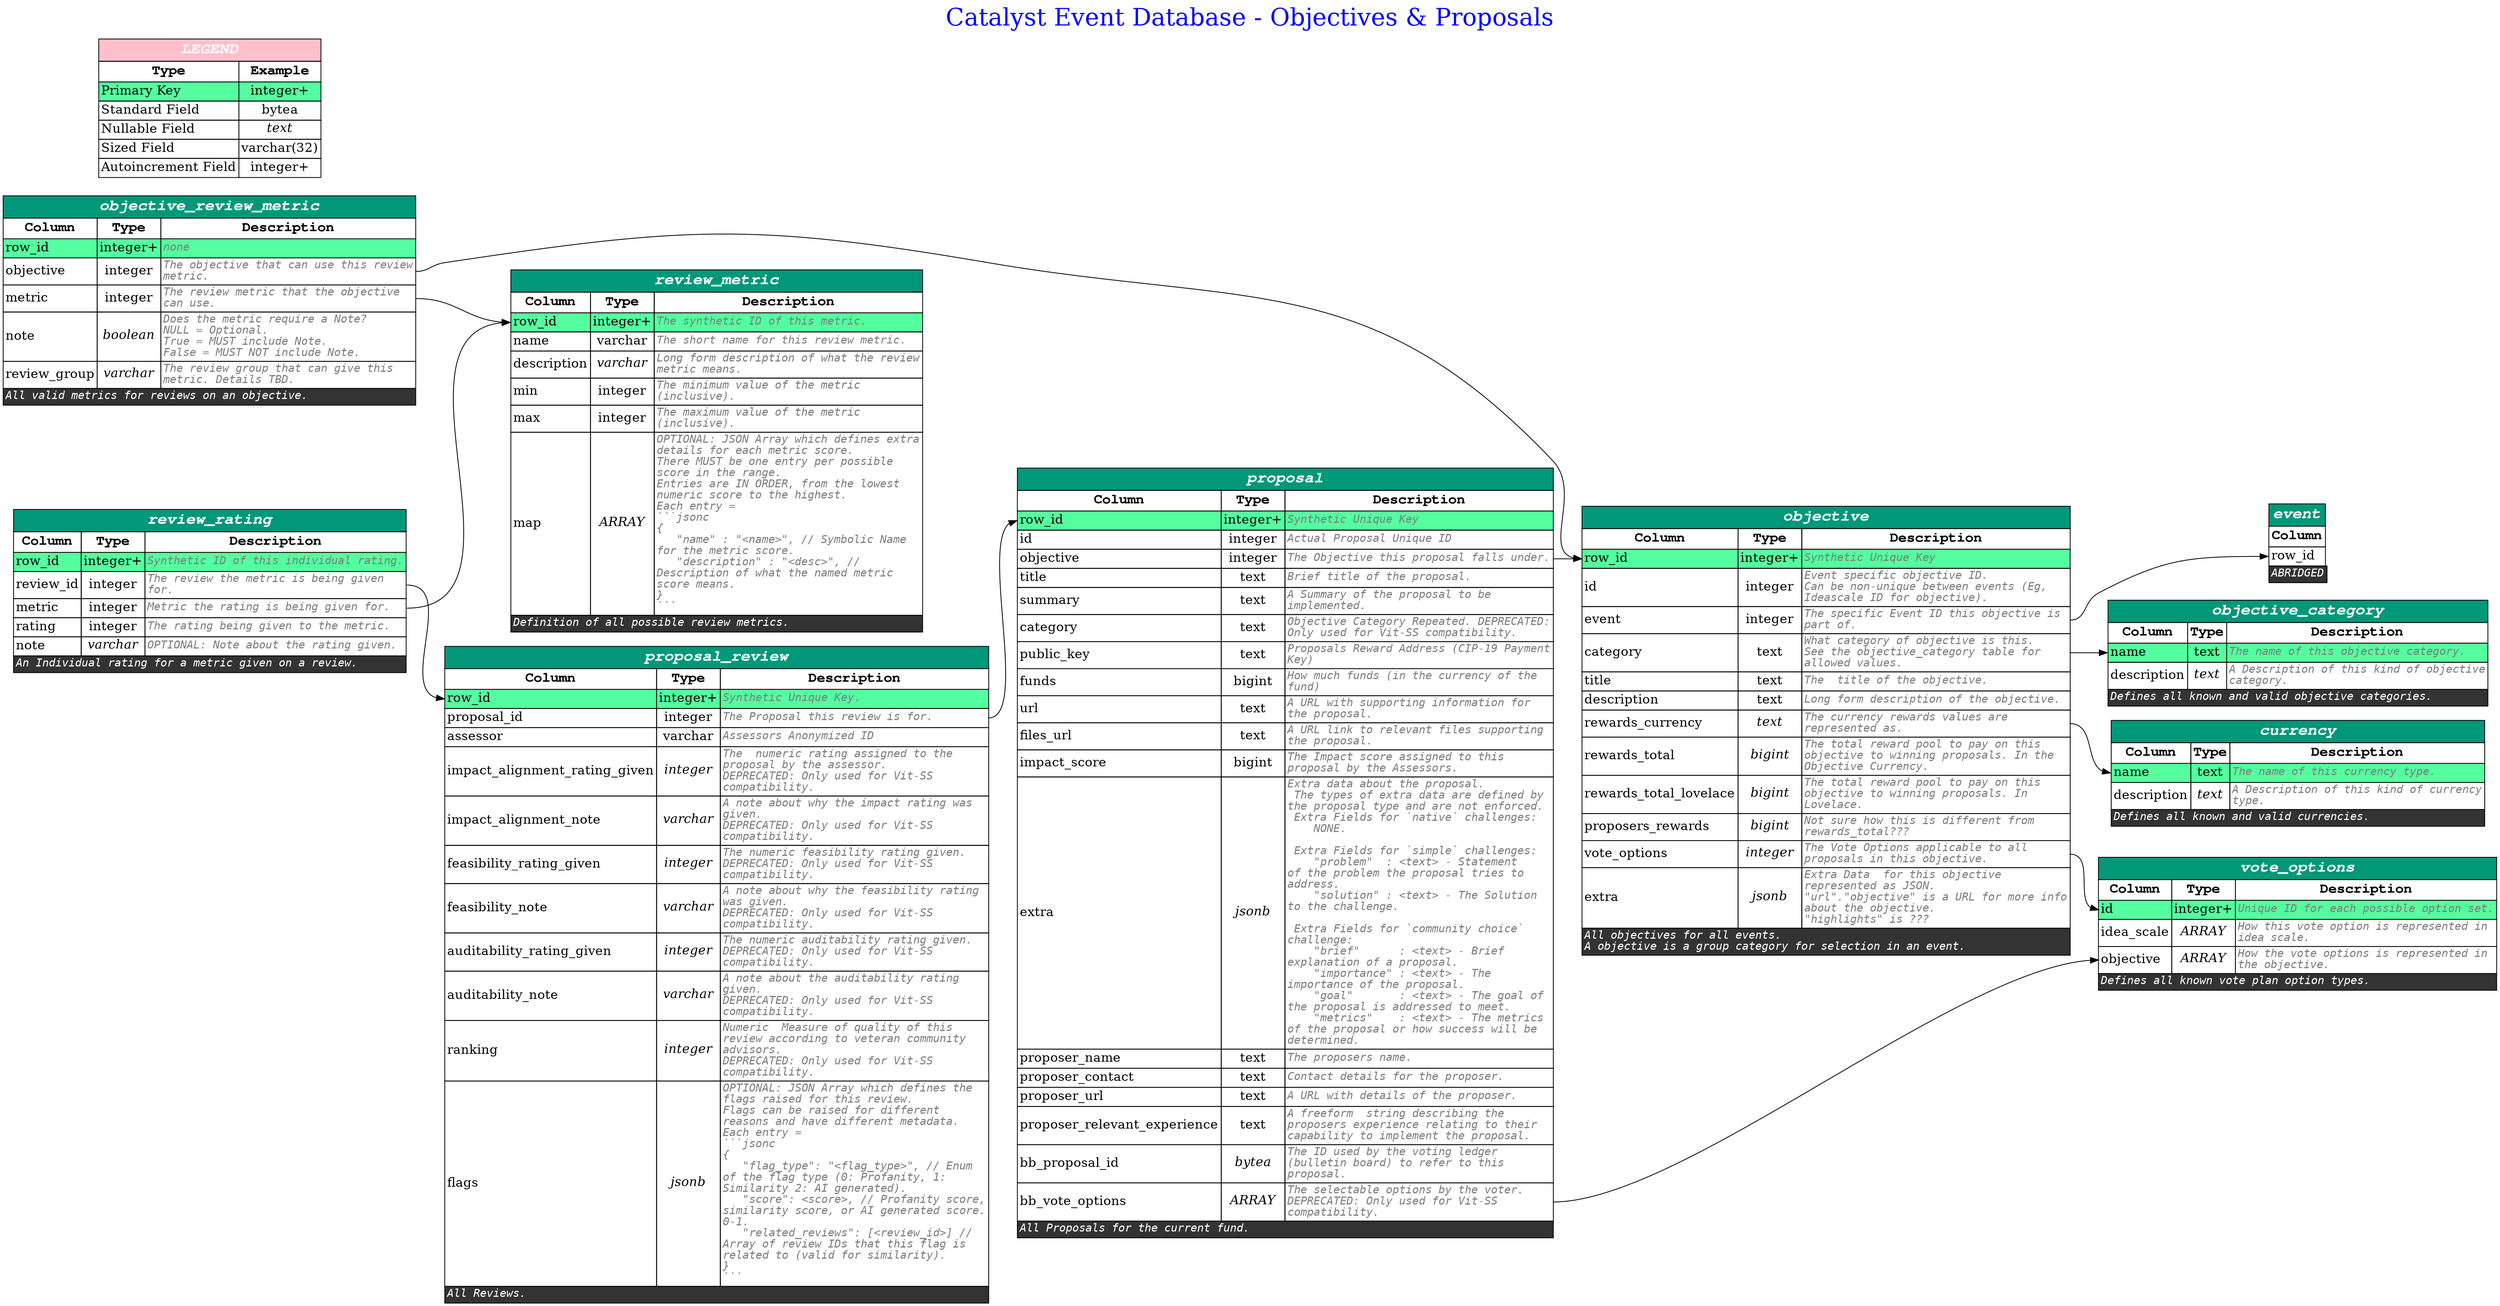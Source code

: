 digraph erd {

    
    label = "Catalyst Event Database - Objectives & Proposals"
    labelloc = t
    fontsize = 30
    fontcolor = blue
    

    graph [
        rankdir = "LR"
    ];

    node [
        fontsize = "16"
        shape = "plaintext"
    ];

    edge [
    ];

    
        

    "currency" [shape=plain label=<
        <table border='0' cellborder='1' cellspacing='0' >
            <tr>
                <td colspan='3' bgcolor='#009879' port='__title'><font color='white' face='Courier bold italic' point-size='20'><b>currency</b></font></td>
            </tr>
            <tr>
                <td><font color='black' face='Courier bold' point-size='18' ><b>Column</b></font></td>
                <td><font color='black' face='Courier bold' point-size='18' ><b>Type</b></font></td>
                <td><font color='black' face='Courier bold' point-size='18' ><b>Description</b></font></td>
            </tr>

            
            <tr>
                <td port="name" bgcolor="seagreen1" align='text'><font>name</font><br align='left'/></td>
                <td  bgcolor="seagreen1" ><font>text</font></td>
                <td port="name_out" bgcolor="seagreen1" align='text'><font color='grey50' face='Monospace' point-size='14' ><i>The name of this currency type.</i><br align="left"/></font></td>
            </tr>
            
            <tr>
                <td port="description"  align='text'><font>description</font><br align='left'/></td>
                <td   ><font><i>text</i></font></td>
                <td port="description_out"  align='text'><font color='grey50' face='Monospace' point-size='14' ><i>A Description of this kind of currency<br align='left'/>type.</i><br align="left"/></font></td>
            </tr>
            

            
            <tr>
                <td colspan='3' bgcolor="grey20" align='text'><font color='white' face='Monospace' point-size='14'><i>Defines all known and valid currencies.</i><br align="left"/></font></td>
            </tr>
            

        </table>
    >];

        
    
        

    "objective" [shape=plain label=<
        <table border='0' cellborder='1' cellspacing='0' >
            <tr>
                <td colspan='3' bgcolor='#009879' port='__title'><font color='white' face='Courier bold italic' point-size='20'><b>objective</b></font></td>
            </tr>
            <tr>
                <td><font color='black' face='Courier bold' point-size='18' ><b>Column</b></font></td>
                <td><font color='black' face='Courier bold' point-size='18' ><b>Type</b></font></td>
                <td><font color='black' face='Courier bold' point-size='18' ><b>Description</b></font></td>
            </tr>

            
            <tr>
                <td port="row_id" bgcolor="seagreen1" align='text'><font>row_id</font><br align='left'/></td>
                <td  bgcolor="seagreen1" ><font>integer+</font></td>
                <td port="row_id_out" bgcolor="seagreen1" align='text'><font color='grey50' face='Monospace' point-size='14' ><i>Synthetic Unique Key</i><br align="left"/></font></td>
            </tr>
            
            <tr>
                <td port="id"  align='text'><font>id</font><br align='left'/></td>
                <td   ><font>integer</font></td>
                <td port="id_out"  align='text'><font color='grey50' face='Monospace' point-size='14' ><i>Event specific objective ID.<br align='left'/>Can be non-unique between events (Eg,<br align='left'/>Ideascale ID for objective).</i><br align="left"/></font></td>
            </tr>
            
            <tr>
                <td port="event"  align='text'><font>event</font><br align='left'/></td>
                <td   ><font>integer</font></td>
                <td port="event_out"  align='text'><font color='grey50' face='Monospace' point-size='14' ><i>The specific Event ID this objective is<br align='left'/>part of.</i><br align="left"/></font></td>
            </tr>
            
            <tr>
                <td port="category"  align='text'><font>category</font><br align='left'/></td>
                <td   ><font>text</font></td>
                <td port="category_out"  align='text'><font color='grey50' face='Monospace' point-size='14' ><i>What category of objective is this.<br align='left'/>See the objective_category table for<br align='left'/>allowed values.</i><br align="left"/></font></td>
            </tr>
            
            <tr>
                <td port="title"  align='text'><font>title</font><br align='left'/></td>
                <td   ><font>text</font></td>
                <td port="title_out"  align='text'><font color='grey50' face='Monospace' point-size='14' ><i>The  title of the objective.</i><br align="left"/></font></td>
            </tr>
            
            <tr>
                <td port="description"  align='text'><font>description</font><br align='left'/></td>
                <td   ><font>text</font></td>
                <td port="description_out"  align='text'><font color='grey50' face='Monospace' point-size='14' ><i>Long form description of the objective.</i><br align="left"/></font></td>
            </tr>
            
            <tr>
                <td port="rewards_currency"  align='text'><font>rewards_currency</font><br align='left'/></td>
                <td   ><font><i>text</i></font></td>
                <td port="rewards_currency_out"  align='text'><font color='grey50' face='Monospace' point-size='14' ><i>The currency rewards values are<br align='left'/>represented as.</i><br align="left"/></font></td>
            </tr>
            
            <tr>
                <td port="rewards_total"  align='text'><font>rewards_total</font><br align='left'/></td>
                <td   ><font><i>bigint</i></font></td>
                <td port="rewards_total_out"  align='text'><font color='grey50' face='Monospace' point-size='14' ><i>The total reward pool to pay on this<br align='left'/>objective to winning proposals. In the<br align='left'/>Objective Currency.</i><br align="left"/></font></td>
            </tr>
            
            <tr>
                <td port="rewards_total_lovelace"  align='text'><font>rewards_total_lovelace</font><br align='left'/></td>
                <td   ><font><i>bigint</i></font></td>
                <td port="rewards_total_lovelace_out"  align='text'><font color='grey50' face='Monospace' point-size='14' ><i>The total reward pool to pay on this<br align='left'/>objective to winning proposals. In<br align='left'/>Lovelace.</i><br align="left"/></font></td>
            </tr>
            
            <tr>
                <td port="proposers_rewards"  align='text'><font>proposers_rewards</font><br align='left'/></td>
                <td   ><font><i>bigint</i></font></td>
                <td port="proposers_rewards_out"  align='text'><font color='grey50' face='Monospace' point-size='14' ><i>Not sure how this is different from<br align='left'/>rewards_total???</i><br align="left"/></font></td>
            </tr>
            
            <tr>
                <td port="vote_options"  align='text'><font>vote_options</font><br align='left'/></td>
                <td   ><font><i>integer</i></font></td>
                <td port="vote_options_out"  align='text'><font color='grey50' face='Monospace' point-size='14' ><i>The Vote Options applicable to all<br align='left'/>proposals in this objective.</i><br align="left"/></font></td>
            </tr>
            
            <tr>
                <td port="extra"  align='text'><font>extra</font><br align='left'/></td>
                <td   ><font><i>jsonb</i></font></td>
                <td port="extra_out"  align='text'><font color='grey50' face='Monospace' point-size='14' ><i>Extra Data  for this objective<br align='left'/>represented as JSON.<br align='left'/>&quot;url&quot;.&quot;objective&quot; is a URL for more info<br align='left'/>about the objective.<br align='left'/>&quot;highlights&quot; is ???</i><br align="left"/></font></td>
            </tr>
            

            
            <tr>
                <td colspan='3' bgcolor="grey20" align='text'><font color='white' face='Monospace' point-size='14'><i>All objectives for all events.<br align='left'/>A objective is a group category for selection in an event.</i><br align="left"/></font></td>
            </tr>
            

        </table>
    >];

        
    
        

    "objective_category" [shape=plain label=<
        <table border='0' cellborder='1' cellspacing='0' >
            <tr>
                <td colspan='3' bgcolor='#009879' port='__title'><font color='white' face='Courier bold italic' point-size='20'><b>objective_category</b></font></td>
            </tr>
            <tr>
                <td><font color='black' face='Courier bold' point-size='18' ><b>Column</b></font></td>
                <td><font color='black' face='Courier bold' point-size='18' ><b>Type</b></font></td>
                <td><font color='black' face='Courier bold' point-size='18' ><b>Description</b></font></td>
            </tr>

            
            <tr>
                <td port="name" bgcolor="seagreen1" align='text'><font>name</font><br align='left'/></td>
                <td  bgcolor="seagreen1" ><font>text</font></td>
                <td port="name_out" bgcolor="seagreen1" align='text'><font color='grey50' face='Monospace' point-size='14' ><i>The name of this objective category.</i><br align="left"/></font></td>
            </tr>
            
            <tr>
                <td port="description"  align='text'><font>description</font><br align='left'/></td>
                <td   ><font><i>text</i></font></td>
                <td port="description_out"  align='text'><font color='grey50' face='Monospace' point-size='14' ><i>A Description of this kind of objective<br align='left'/>category.</i><br align="left"/></font></td>
            </tr>
            

            
            <tr>
                <td colspan='3' bgcolor="grey20" align='text'><font color='white' face='Monospace' point-size='14'><i>Defines all known and valid objective categories.</i><br align="left"/></font></td>
            </tr>
            

        </table>
    >];

        
    
        

    "objective_review_metric" [shape=plain label=<
        <table border='0' cellborder='1' cellspacing='0' >
            <tr>
                <td colspan='3' bgcolor='#009879' port='__title'><font color='white' face='Courier bold italic' point-size='20'><b>objective_review_metric</b></font></td>
            </tr>
            <tr>
                <td><font color='black' face='Courier bold' point-size='18' ><b>Column</b></font></td>
                <td><font color='black' face='Courier bold' point-size='18' ><b>Type</b></font></td>
                <td><font color='black' face='Courier bold' point-size='18' ><b>Description</b></font></td>
            </tr>

            
            <tr>
                <td port="row_id" bgcolor="seagreen1" align='text'><font>row_id</font><br align='left'/></td>
                <td  bgcolor="seagreen1" ><font>integer+</font></td>
                <td port="row_id_out" bgcolor="seagreen1" align='text'><font color='grey50' face='Monospace' point-size='14' ><i>none</i><br align="left"/></font></td>
            </tr>
            
            <tr>
                <td port="objective"  align='text'><font>objective</font><br align='left'/></td>
                <td   ><font>integer</font></td>
                <td port="objective_out"  align='text'><font color='grey50' face='Monospace' point-size='14' ><i>The objective that can use this review<br align='left'/>metric.</i><br align="left"/></font></td>
            </tr>
            
            <tr>
                <td port="metric"  align='text'><font>metric</font><br align='left'/></td>
                <td   ><font>integer</font></td>
                <td port="metric_out"  align='text'><font color='grey50' face='Monospace' point-size='14' ><i>The review metric that the objective<br align='left'/>can use.</i><br align="left"/></font></td>
            </tr>
            
            <tr>
                <td port="note"  align='text'><font>note</font><br align='left'/></td>
                <td   ><font><i>boolean</i></font></td>
                <td port="note_out"  align='text'><font color='grey50' face='Monospace' point-size='14' ><i>Does the metric require a Note?<br align='left'/>NULL = Optional.<br align='left'/>True = MUST include Note.<br align='left'/>False = MUST NOT include Note.</i><br align="left"/></font></td>
            </tr>
            
            <tr>
                <td port="review_group"  align='text'><font>review_group</font><br align='left'/></td>
                <td   ><font><i>varchar</i></font></td>
                <td port="review_group_out"  align='text'><font color='grey50' face='Monospace' point-size='14' ><i>The review group that can give this<br align='left'/>metric. Details TBD.</i><br align="left"/></font></td>
            </tr>
            

            
            <tr>
                <td colspan='3' bgcolor="grey20" align='text'><font color='white' face='Monospace' point-size='14'><i>All valid metrics for reviews on an objective.</i><br align="left"/></font></td>
            </tr>
            

        </table>
    >];

        
    
        

    "proposal" [shape=plain label=<
        <table border='0' cellborder='1' cellspacing='0' >
            <tr>
                <td colspan='3' bgcolor='#009879' port='__title'><font color='white' face='Courier bold italic' point-size='20'><b>proposal</b></font></td>
            </tr>
            <tr>
                <td><font color='black' face='Courier bold' point-size='18' ><b>Column</b></font></td>
                <td><font color='black' face='Courier bold' point-size='18' ><b>Type</b></font></td>
                <td><font color='black' face='Courier bold' point-size='18' ><b>Description</b></font></td>
            </tr>

            
            <tr>
                <td port="row_id" bgcolor="seagreen1" align='text'><font>row_id</font><br align='left'/></td>
                <td  bgcolor="seagreen1" ><font>integer+</font></td>
                <td port="row_id_out" bgcolor="seagreen1" align='text'><font color='grey50' face='Monospace' point-size='14' ><i>Synthetic Unique Key</i><br align="left"/></font></td>
            </tr>
            
            <tr>
                <td port="id"  align='text'><font>id</font><br align='left'/></td>
                <td   ><font>integer</font></td>
                <td port="id_out"  align='text'><font color='grey50' face='Monospace' point-size='14' ><i>Actual Proposal Unique ID</i><br align="left"/></font></td>
            </tr>
            
            <tr>
                <td port="objective"  align='text'><font>objective</font><br align='left'/></td>
                <td   ><font>integer</font></td>
                <td port="objective_out"  align='text'><font color='grey50' face='Monospace' point-size='14' ><i>The Objective this proposal falls under.</i><br align="left"/></font></td>
            </tr>
            
            <tr>
                <td port="title"  align='text'><font>title</font><br align='left'/></td>
                <td   ><font>text</font></td>
                <td port="title_out"  align='text'><font color='grey50' face='Monospace' point-size='14' ><i>Brief title of the proposal.</i><br align="left"/></font></td>
            </tr>
            
            <tr>
                <td port="summary"  align='text'><font>summary</font><br align='left'/></td>
                <td   ><font>text</font></td>
                <td port="summary_out"  align='text'><font color='grey50' face='Monospace' point-size='14' ><i>A Summary of the proposal to be<br align='left'/>implemented.</i><br align="left"/></font></td>
            </tr>
            
            <tr>
                <td port="category"  align='text'><font>category</font><br align='left'/></td>
                <td   ><font>text</font></td>
                <td port="category_out"  align='text'><font color='grey50' face='Monospace' point-size='14' ><i>Objective Category Repeated. DEPRECATED:<br align='left'/>Only used for Vit-SS compatibility.</i><br align="left"/></font></td>
            </tr>
            
            <tr>
                <td port="public_key"  align='text'><font>public_key</font><br align='left'/></td>
                <td   ><font>text</font></td>
                <td port="public_key_out"  align='text'><font color='grey50' face='Monospace' point-size='14' ><i>Proposals Reward Address (CIP-19 Payment<br align='left'/>Key)</i><br align="left"/></font></td>
            </tr>
            
            <tr>
                <td port="funds"  align='text'><font>funds</font><br align='left'/></td>
                <td   ><font>bigint</font></td>
                <td port="funds_out"  align='text'><font color='grey50' face='Monospace' point-size='14' ><i>How much funds (in the currency of the<br align='left'/>fund)</i><br align="left"/></font></td>
            </tr>
            
            <tr>
                <td port="url"  align='text'><font>url</font><br align='left'/></td>
                <td   ><font>text</font></td>
                <td port="url_out"  align='text'><font color='grey50' face='Monospace' point-size='14' ><i>A URL with supporting information for<br align='left'/>the proposal.</i><br align="left"/></font></td>
            </tr>
            
            <tr>
                <td port="files_url"  align='text'><font>files_url</font><br align='left'/></td>
                <td   ><font>text</font></td>
                <td port="files_url_out"  align='text'><font color='grey50' face='Monospace' point-size='14' ><i>A URL link to relevant files supporting<br align='left'/>the proposal.</i><br align="left"/></font></td>
            </tr>
            
            <tr>
                <td port="impact_score"  align='text'><font>impact_score</font><br align='left'/></td>
                <td   ><font>bigint</font></td>
                <td port="impact_score_out"  align='text'><font color='grey50' face='Monospace' point-size='14' ><i>The Impact score assigned to this<br align='left'/>proposal by the Assessors.</i><br align="left"/></font></td>
            </tr>
            
            <tr>
                <td port="extra"  align='text'><font>extra</font><br align='left'/></td>
                <td   ><font><i>jsonb</i></font></td>
                <td port="extra_out"  align='text'><font color='grey50' face='Monospace' point-size='14' ><i>Extra data about the proposal.<br align='left'/> The types of extra data are defined by<br align='left'/>the proposal type and are not enforced.<br align='left'/> Extra Fields for `native` challenges:<br align='left'/>    NONE.<br align='left'/><br align='left'/> Extra Fields for `simple` challenges:<br align='left'/>    &quot;problem&quot;  : &lt;text&gt; - Statement<br align='left'/>of the problem the proposal tries to<br align='left'/>address.<br align='left'/>    &quot;solution&quot; : &lt;text&gt; - The Solution<br align='left'/>to the challenge.<br align='left'/><br align='left'/> Extra Fields for `community choice`<br align='left'/>challenge:<br align='left'/>    &quot;brief&quot;      : &lt;text&gt; - Brief<br align='left'/>explanation of a proposal.<br align='left'/>    &quot;importance&quot; : &lt;text&gt; - The<br align='left'/>importance of the proposal.<br align='left'/>    &quot;goal&quot;       : &lt;text&gt; - The goal of<br align='left'/>the proposal is addressed to meet.<br align='left'/>    &quot;metrics&quot;    : &lt;text&gt; - The metrics<br align='left'/>of the proposal or how success will be<br align='left'/>determined.</i><br align="left"/></font></td>
            </tr>
            
            <tr>
                <td port="proposer_name"  align='text'><font>proposer_name</font><br align='left'/></td>
                <td   ><font>text</font></td>
                <td port="proposer_name_out"  align='text'><font color='grey50' face='Monospace' point-size='14' ><i>The proposers name.</i><br align="left"/></font></td>
            </tr>
            
            <tr>
                <td port="proposer_contact"  align='text'><font>proposer_contact</font><br align='left'/></td>
                <td   ><font>text</font></td>
                <td port="proposer_contact_out"  align='text'><font color='grey50' face='Monospace' point-size='14' ><i>Contact details for the proposer.</i><br align="left"/></font></td>
            </tr>
            
            <tr>
                <td port="proposer_url"  align='text'><font>proposer_url</font><br align='left'/></td>
                <td   ><font>text</font></td>
                <td port="proposer_url_out"  align='text'><font color='grey50' face='Monospace' point-size='14' ><i>A URL with details of the proposer.</i><br align="left"/></font></td>
            </tr>
            
            <tr>
                <td port="proposer_relevant_experience"  align='text'><font>proposer_relevant_experience</font><br align='left'/></td>
                <td   ><font>text</font></td>
                <td port="proposer_relevant_experience_out"  align='text'><font color='grey50' face='Monospace' point-size='14' ><i>A freeform  string describing the<br align='left'/>proposers experience relating to their<br align='left'/>capability to implement the proposal.</i><br align="left"/></font></td>
            </tr>
            
            <tr>
                <td port="bb_proposal_id"  align='text'><font>bb_proposal_id</font><br align='left'/></td>
                <td   ><font><i>bytea</i></font></td>
                <td port="bb_proposal_id_out"  align='text'><font color='grey50' face='Monospace' point-size='14' ><i>The ID used by the voting ledger<br align='left'/>(bulletin board) to refer to this<br align='left'/>proposal.</i><br align="left"/></font></td>
            </tr>
            
            <tr>
                <td port="bb_vote_options"  align='text'><font>bb_vote_options</font><br align='left'/></td>
                <td   ><font><i>ARRAY</i></font></td>
                <td port="bb_vote_options_out"  align='text'><font color='grey50' face='Monospace' point-size='14' ><i>The selectable options by the voter.<br align='left'/>DEPRECATED: Only used for Vit-SS<br align='left'/>compatibility.</i><br align="left"/></font></td>
            </tr>
            

            
            <tr>
                <td colspan='3' bgcolor="grey20" align='text'><font color='white' face='Monospace' point-size='14'><i>All Proposals for the current fund.</i><br align="left"/></font></td>
            </tr>
            

        </table>
    >];

        
    
        

    "proposal_review" [shape=plain label=<
        <table border='0' cellborder='1' cellspacing='0' >
            <tr>
                <td colspan='3' bgcolor='#009879' port='__title'><font color='white' face='Courier bold italic' point-size='20'><b>proposal_review</b></font></td>
            </tr>
            <tr>
                <td><font color='black' face='Courier bold' point-size='18' ><b>Column</b></font></td>
                <td><font color='black' face='Courier bold' point-size='18' ><b>Type</b></font></td>
                <td><font color='black' face='Courier bold' point-size='18' ><b>Description</b></font></td>
            </tr>

            
            <tr>
                <td port="row_id" bgcolor="seagreen1" align='text'><font>row_id</font><br align='left'/></td>
                <td  bgcolor="seagreen1" ><font>integer+</font></td>
                <td port="row_id_out" bgcolor="seagreen1" align='text'><font color='grey50' face='Monospace' point-size='14' ><i>Synthetic Unique Key.</i><br align="left"/></font></td>
            </tr>
            
            <tr>
                <td port="proposal_id"  align='text'><font>proposal_id</font><br align='left'/></td>
                <td   ><font>integer</font></td>
                <td port="proposal_id_out"  align='text'><font color='grey50' face='Monospace' point-size='14' ><i>The Proposal this review is for.</i><br align="left"/></font></td>
            </tr>
            
            <tr>
                <td port="assessor"  align='text'><font>assessor</font><br align='left'/></td>
                <td   ><font>varchar</font></td>
                <td port="assessor_out"  align='text'><font color='grey50' face='Monospace' point-size='14' ><i>Assessors Anonymized ID</i><br align="left"/></font></td>
            </tr>
            
            <tr>
                <td port="impact_alignment_rating_given"  align='text'><font>impact_alignment_rating_given</font><br align='left'/></td>
                <td   ><font><i>integer</i></font></td>
                <td port="impact_alignment_rating_given_out"  align='text'><font color='grey50' face='Monospace' point-size='14' ><i>The  numeric rating assigned to the<br align='left'/>proposal by the assessor.<br align='left'/>DEPRECATED: Only used for Vit-SS<br align='left'/>compatibility.</i><br align="left"/></font></td>
            </tr>
            
            <tr>
                <td port="impact_alignment_note"  align='text'><font>impact_alignment_note</font><br align='left'/></td>
                <td   ><font><i>varchar</i></font></td>
                <td port="impact_alignment_note_out"  align='text'><font color='grey50' face='Monospace' point-size='14' ><i>A note about why the impact rating was<br align='left'/>given.<br align='left'/>DEPRECATED: Only used for Vit-SS<br align='left'/>compatibility.</i><br align="left"/></font></td>
            </tr>
            
            <tr>
                <td port="feasibility_rating_given"  align='text'><font>feasibility_rating_given</font><br align='left'/></td>
                <td   ><font><i>integer</i></font></td>
                <td port="feasibility_rating_given_out"  align='text'><font color='grey50' face='Monospace' point-size='14' ><i>The numeric feasibility rating given.<br align='left'/>DEPRECATED: Only used for Vit-SS<br align='left'/>compatibility.</i><br align="left"/></font></td>
            </tr>
            
            <tr>
                <td port="feasibility_note"  align='text'><font>feasibility_note</font><br align='left'/></td>
                <td   ><font><i>varchar</i></font></td>
                <td port="feasibility_note_out"  align='text'><font color='grey50' face='Monospace' point-size='14' ><i>A note about why the feasibility rating<br align='left'/>was given.<br align='left'/>DEPRECATED: Only used for Vit-SS<br align='left'/>compatibility.</i><br align="left"/></font></td>
            </tr>
            
            <tr>
                <td port="auditability_rating_given"  align='text'><font>auditability_rating_given</font><br align='left'/></td>
                <td   ><font><i>integer</i></font></td>
                <td port="auditability_rating_given_out"  align='text'><font color='grey50' face='Monospace' point-size='14' ><i>The numeric auditability rating given.<br align='left'/>DEPRECATED: Only used for Vit-SS<br align='left'/>compatibility.</i><br align="left"/></font></td>
            </tr>
            
            <tr>
                <td port="auditability_note"  align='text'><font>auditability_note</font><br align='left'/></td>
                <td   ><font><i>varchar</i></font></td>
                <td port="auditability_note_out"  align='text'><font color='grey50' face='Monospace' point-size='14' ><i>A note about the auditability rating<br align='left'/>given.<br align='left'/>DEPRECATED: Only used for Vit-SS<br align='left'/>compatibility.</i><br align="left"/></font></td>
            </tr>
            
            <tr>
                <td port="ranking"  align='text'><font>ranking</font><br align='left'/></td>
                <td   ><font><i>integer</i></font></td>
                <td port="ranking_out"  align='text'><font color='grey50' face='Monospace' point-size='14' ><i>Numeric  Measure of quality of this<br align='left'/>review according to veteran community<br align='left'/>advisors.<br align='left'/>DEPRECATED: Only used for Vit-SS<br align='left'/>compatibility.</i><br align="left"/></font></td>
            </tr>
            
            <tr>
                <td port="flags"  align='text'><font>flags</font><br align='left'/></td>
                <td   ><font><i>jsonb</i></font></td>
                <td port="flags_out"  align='text'><font color='grey50' face='Monospace' point-size='14' ><i>OPTIONAL: JSON Array which defines the<br align='left'/>flags raised for this review.<br align='left'/>Flags can be raised for different<br align='left'/>reasons and have different metadata.<br align='left'/>Each entry =<br align='left'/>```jsonc<br align='left'/>{<br align='left'/>   &quot;flag_type&quot;: &quot;&lt;flag_type&gt;&quot;, &#x2f;&#x2f; Enum<br align='left'/>of the flag type (0: Profanity, 1:<br align='left'/>Similarity 2: AI generated).<br align='left'/>   &quot;score&quot;: &lt;score&gt;, &#x2f;&#x2f; Profanity score,<br align='left'/>similarity score, or AI generated score.<br align='left'/>0-1.<br align='left'/>   &quot;related_reviews&quot;: [&lt;review_id&gt;] &#x2f;&#x2f;<br align='left'/>Array of review IDs that this flag is<br align='left'/>related to (valid for similarity).<br align='left'/>}<br align='left'/>```</i><br align="left"/></font></td>
            </tr>
            

            
            <tr>
                <td colspan='3' bgcolor="grey20" align='text'><font color='white' face='Monospace' point-size='14'><i>All Reviews.</i><br align="left"/></font></td>
            </tr>
            

        </table>
    >];

        
    
        

    "review_metric" [shape=plain label=<
        <table border='0' cellborder='1' cellspacing='0' >
            <tr>
                <td colspan='3' bgcolor='#009879' port='__title'><font color='white' face='Courier bold italic' point-size='20'><b>review_metric</b></font></td>
            </tr>
            <tr>
                <td><font color='black' face='Courier bold' point-size='18' ><b>Column</b></font></td>
                <td><font color='black' face='Courier bold' point-size='18' ><b>Type</b></font></td>
                <td><font color='black' face='Courier bold' point-size='18' ><b>Description</b></font></td>
            </tr>

            
            <tr>
                <td port="row_id" bgcolor="seagreen1" align='text'><font>row_id</font><br align='left'/></td>
                <td  bgcolor="seagreen1" ><font>integer+</font></td>
                <td port="row_id_out" bgcolor="seagreen1" align='text'><font color='grey50' face='Monospace' point-size='14' ><i>The synthetic ID of this metric.</i><br align="left"/></font></td>
            </tr>
            
            <tr>
                <td port="name"  align='text'><font>name</font><br align='left'/></td>
                <td   ><font>varchar</font></td>
                <td port="name_out"  align='text'><font color='grey50' face='Monospace' point-size='14' ><i>The short name for this review metric.</i><br align="left"/></font></td>
            </tr>
            
            <tr>
                <td port="description"  align='text'><font>description</font><br align='left'/></td>
                <td   ><font><i>varchar</i></font></td>
                <td port="description_out"  align='text'><font color='grey50' face='Monospace' point-size='14' ><i>Long form description of what the review<br align='left'/>metric means.</i><br align="left"/></font></td>
            </tr>
            
            <tr>
                <td port="min"  align='text'><font>min</font><br align='left'/></td>
                <td   ><font>integer</font></td>
                <td port="min_out"  align='text'><font color='grey50' face='Monospace' point-size='14' ><i>The minimum value of the metric<br align='left'/>(inclusive).</i><br align="left"/></font></td>
            </tr>
            
            <tr>
                <td port="max"  align='text'><font>max</font><br align='left'/></td>
                <td   ><font>integer</font></td>
                <td port="max_out"  align='text'><font color='grey50' face='Monospace' point-size='14' ><i>The maximum value of the metric<br align='left'/>(inclusive).</i><br align="left"/></font></td>
            </tr>
            
            <tr>
                <td port="map"  align='text'><font>map</font><br align='left'/></td>
                <td   ><font><i>ARRAY</i></font></td>
                <td port="map_out"  align='text'><font color='grey50' face='Monospace' point-size='14' ><i>OPTIONAL: JSON Array which defines extra<br align='left'/>details for each metric score.<br align='left'/>There MUST be one entry per possible<br align='left'/>score in the range.<br align='left'/>Entries are IN ORDER, from the lowest<br align='left'/>numeric score to the highest.<br align='left'/>Each entry =<br align='left'/>```jsonc<br align='left'/>{<br align='left'/>   &quot;name&quot; : &quot;&lt;name&gt;&quot;, &#x2f;&#x2f; Symbolic Name<br align='left'/>for the metric score.<br align='left'/>   &quot;description&quot; : &quot;&lt;desc&gt;&quot;, &#x2f;&#x2f;<br align='left'/>Description of what the named metric<br align='left'/>score means.<br align='left'/>}<br align='left'/>```</i><br align="left"/></font></td>
            </tr>
            

            
            <tr>
                <td colspan='3' bgcolor="grey20" align='text'><font color='white' face='Monospace' point-size='14'><i>Definition of all possible review metrics.</i><br align="left"/></font></td>
            </tr>
            

        </table>
    >];

        
    
        

    "review_rating" [shape=plain label=<
        <table border='0' cellborder='1' cellspacing='0' >
            <tr>
                <td colspan='3' bgcolor='#009879' port='__title'><font color='white' face='Courier bold italic' point-size='20'><b>review_rating</b></font></td>
            </tr>
            <tr>
                <td><font color='black' face='Courier bold' point-size='18' ><b>Column</b></font></td>
                <td><font color='black' face='Courier bold' point-size='18' ><b>Type</b></font></td>
                <td><font color='black' face='Courier bold' point-size='18' ><b>Description</b></font></td>
            </tr>

            
            <tr>
                <td port="row_id" bgcolor="seagreen1" align='text'><font>row_id</font><br align='left'/></td>
                <td  bgcolor="seagreen1" ><font>integer+</font></td>
                <td port="row_id_out" bgcolor="seagreen1" align='text'><font color='grey50' face='Monospace' point-size='14' ><i>Synthetic ID of this individual rating.</i><br align="left"/></font></td>
            </tr>
            
            <tr>
                <td port="review_id"  align='text'><font>review_id</font><br align='left'/></td>
                <td   ><font>integer</font></td>
                <td port="review_id_out"  align='text'><font color='grey50' face='Monospace' point-size='14' ><i>The review the metric is being given<br align='left'/>for.</i><br align="left"/></font></td>
            </tr>
            
            <tr>
                <td port="metric"  align='text'><font>metric</font><br align='left'/></td>
                <td   ><font>integer</font></td>
                <td port="metric_out"  align='text'><font color='grey50' face='Monospace' point-size='14' ><i>Metric the rating is being given for.</i><br align="left"/></font></td>
            </tr>
            
            <tr>
                <td port="rating"  align='text'><font>rating</font><br align='left'/></td>
                <td   ><font>integer</font></td>
                <td port="rating_out"  align='text'><font color='grey50' face='Monospace' point-size='14' ><i>The rating being given to the metric.</i><br align="left"/></font></td>
            </tr>
            
            <tr>
                <td port="note"  align='text'><font>note</font><br align='left'/></td>
                <td   ><font><i>varchar</i></font></td>
                <td port="note_out"  align='text'><font color='grey50' face='Monospace' point-size='14' ><i>OPTIONAL: Note about the rating given.</i><br align="left"/></font></td>
            </tr>
            

            
            <tr>
                <td colspan='3' bgcolor="grey20" align='text'><font color='white' face='Monospace' point-size='14'><i>An Individual rating for a metric given on a review.</i><br align="left"/></font></td>
            </tr>
            

        </table>
    >];

        
    
        

    "vote_options" [shape=plain label=<
        <table border='0' cellborder='1' cellspacing='0' >
            <tr>
                <td colspan='3' bgcolor='#009879' port='__title'><font color='white' face='Courier bold italic' point-size='20'><b>vote_options</b></font></td>
            </tr>
            <tr>
                <td><font color='black' face='Courier bold' point-size='18' ><b>Column</b></font></td>
                <td><font color='black' face='Courier bold' point-size='18' ><b>Type</b></font></td>
                <td><font color='black' face='Courier bold' point-size='18' ><b>Description</b></font></td>
            </tr>

            
            <tr>
                <td port="id" bgcolor="seagreen1" align='text'><font>id</font><br align='left'/></td>
                <td  bgcolor="seagreen1" ><font>integer+</font></td>
                <td port="id_out" bgcolor="seagreen1" align='text'><font color='grey50' face='Monospace' point-size='14' ><i>Unique ID for each possible option set.</i><br align="left"/></font></td>
            </tr>
            
            <tr>
                <td port="idea_scale"  align='text'><font>idea_scale</font><br align='left'/></td>
                <td   ><font><i>ARRAY</i></font></td>
                <td port="idea_scale_out"  align='text'><font color='grey50' face='Monospace' point-size='14' ><i>How this vote option is represented in<br align='left'/>idea scale.</i><br align="left"/></font></td>
            </tr>
            
            <tr>
                <td port="objective"  align='text'><font>objective</font><br align='left'/></td>
                <td   ><font><i>ARRAY</i></font></td>
                <td port="objective_out"  align='text'><font color='grey50' face='Monospace' point-size='14' ><i>How the vote options is represented in<br align='left'/>the objective.</i><br align="left"/></font></td>
            </tr>
            

            
            <tr>
                <td colspan='3' bgcolor="grey20" align='text'><font color='white' face='Monospace' point-size='14'><i>Defines all known vote plan option types.</i><br align="left"/></font></td>
            </tr>
            

        </table>
    >];

        
    

    

    "event" [label=<
        <table border='0' cellborder='1' cellspacing='0'>
            <tr>
                <td bgcolor='#009879' port='__title'><font color='white' face='Courier bold italic' point-size='20'><b>event</b></font></td>
            </tr>
            <tr>
                <td><font color='black' face='Courier bold' point-size='18' ><b>Column</b></font></td>
            </tr>

            
            <tr>
                <td port="row_id"  align='text'><font>row_id</font><br align='left'/></td>
            </tr>
            

            <tr>
                <td colspan='3' bgcolor="grey20" align='text'><font color='white' face='Monospace' point-size='14'><i>ABRIDGED</i><br align="left"/></font></td>
            </tr>
        </table>
    >];

    


    "LEGEND" [label=<
        <table border='0' cellborder='1' cellspacing='0'>
            <tr>
                <td colspan='2' bgcolor='Pink' port='__title'><font color='white' face='Courier bold italic' point-size='20'><b>LEGEND</b></font></td>
            </tr>
            <tr>
                <td><font color='black' face='Courier bold' point-size='18'><b>Type</b></font></td>
                <td><font color='black' face='Courier bold' point-size='18'><b>Example</b></font></td>
            </tr>

            <tr>
                <td align='text' bgcolor="seagreen1" ><font>Primary Key</font><br align='left'/></td>
                <td  bgcolor="seagreen1" ><font>integer+</font></td>
            </tr>


            <tr>
                <td align='text'><font>Standard Field</font><br align='left'/></td>
                <td><font>bytea</font></td>
            </tr>

            <tr>
                <td align='text'><font>Nullable Field</font><br align='left'/></td>
                <td><font><i>text</i></font></td>
            </tr>

            <tr>
                <td align='text'><font>Sized Field</font><br align='left'/></td>
                <td><font>varchar(32)</font></td>
            </tr>

            <tr>
                <td align='text'><font>Autoincrement Field</font><br align='left'/></td>
                <td><font>integer+</font></td>
            </tr>

        </table>
    >];

    
    "objective":"event_out" -> "event":"row_id"
    
    "objective":"category_out" -> "objective_category":"name"
    
    "objective":"rewards_currency_out" -> "currency":"name"
    
    "objective":"vote_options_out" -> "vote_options":"id"
    
    "proposal":"objective_out" -> "objective":"row_id"
    
    "proposal":"bb_vote_options_out" -> "vote_options":"objective"
    
    "proposal_review":"proposal_id_out" -> "proposal":"row_id"
    
    "objective_review_metric":"objective_out" -> "objective":"row_id"
    
    "objective_review_metric":"metric_out" -> "review_metric":"row_id"
    
    "review_rating":"review_id_out" -> "proposal_review":"row_id"
    
    "review_rating":"metric_out" -> "review_metric":"row_id"
    


}
